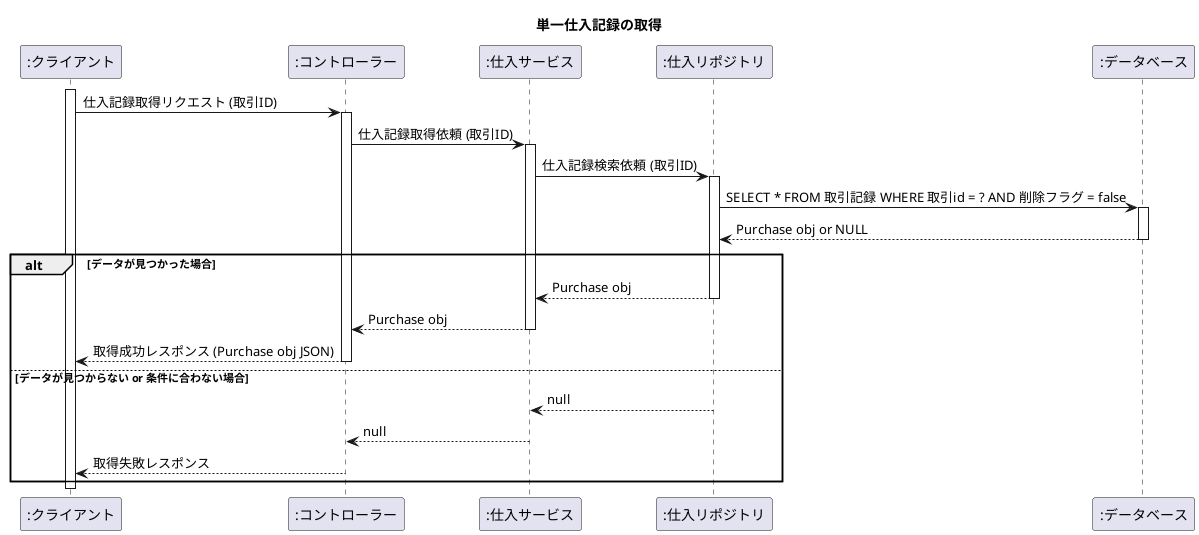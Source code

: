 @startuml getPurchase

title 単一仕入記録の取得

participant ":クライアント" as Client
participant ":コントローラー" as Controller
participant ":仕入サービス" as Service
participant ":仕入リポジトリ" as Repo
participant ":データベース" as DB

activate Client
Client -> Controller ++ : 仕入記録取得リクエスト (取引ID)
Controller -> Service ++ : 仕入記録取得依頼 (取引ID)
Service -> Repo ++ : 仕入記録検索依頼 (取引ID)
Repo -> DB ++ : SELECT * FROM 取引記録 WHERE 取引id = ? AND 削除フラグ = false
DB --> Repo -- : Purchase obj or NULL

alt データが見つかった場合
    Repo --> Service -- : Purchase obj
    Service --> Controller -- : Purchase obj
    Controller --> Client -- : 取得成功レスポンス (Purchase obj JSON)
else データが見つからない or 条件に合わない場合
    Repo --> Service -- : null
    Service --> Controller -- : null
    Controller --> Client -- : 取得失敗レスポンス
end

deactivate Client

@enduml